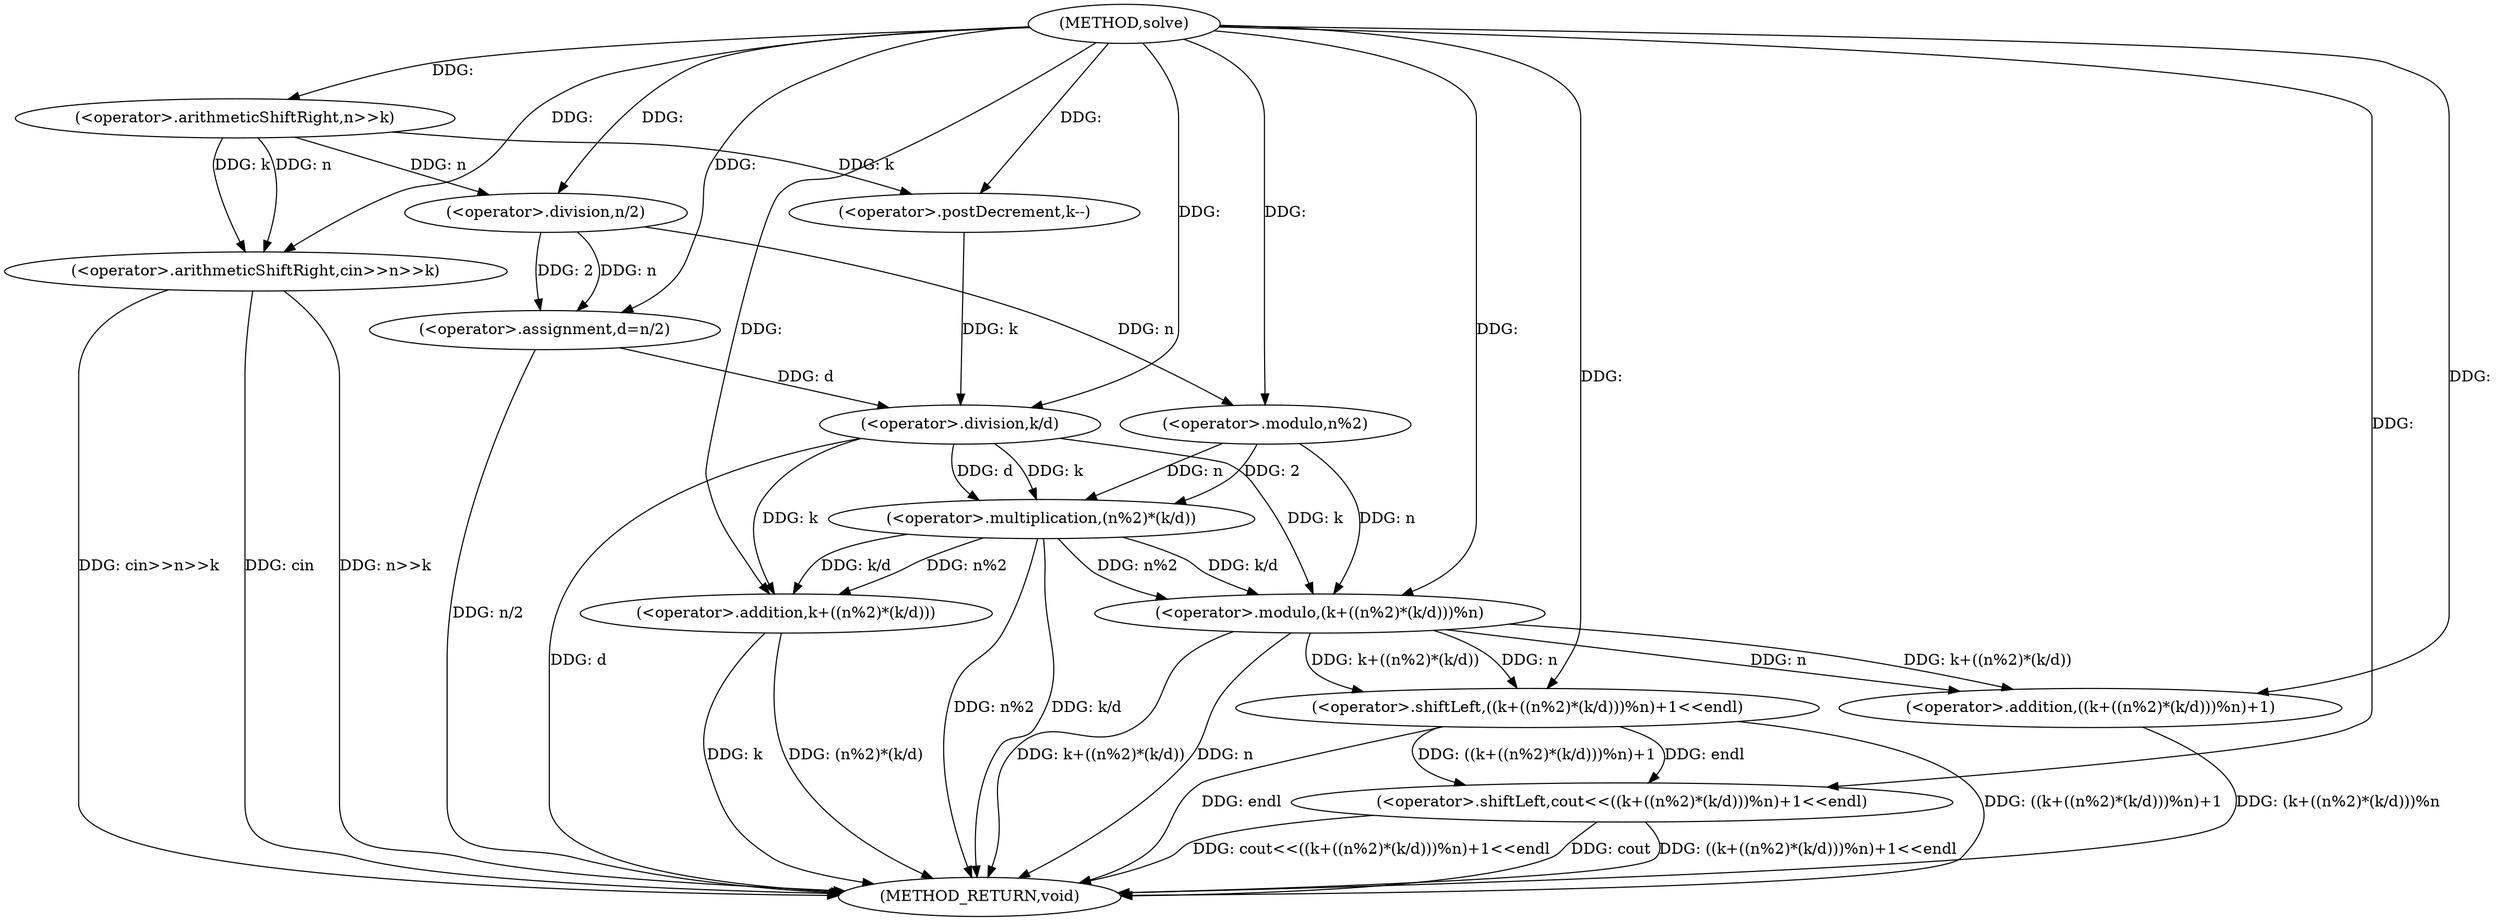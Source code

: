 digraph "solve" {  
"1000102" [label = "(METHOD,solve)" ]
"1000138" [label = "(METHOD_RETURN,void)" ]
"1000108" [label = "(<operator>.arithmeticShiftRight,cin>>n>>k)" ]
"1000113" [label = "(<operator>.postDecrement,k--)" ]
"1000116" [label = "(<operator>.assignment,d=n/2)" ]
"1000121" [label = "(<operator>.shiftLeft,cout<<((k+((n%2)*(k/d)))%n)+1<<endl)" ]
"1000110" [label = "(<operator>.arithmeticShiftRight,n>>k)" ]
"1000118" [label = "(<operator>.division,n/2)" ]
"1000123" [label = "(<operator>.shiftLeft,((k+((n%2)*(k/d)))%n)+1<<endl)" ]
"1000124" [label = "(<operator>.addition,((k+((n%2)*(k/d)))%n)+1)" ]
"1000125" [label = "(<operator>.modulo,(k+((n%2)*(k/d)))%n)" ]
"1000126" [label = "(<operator>.addition,k+((n%2)*(k/d)))" ]
"1000128" [label = "(<operator>.multiplication,(n%2)*(k/d))" ]
"1000129" [label = "(<operator>.modulo,n%2)" ]
"1000132" [label = "(<operator>.division,k/d)" ]
  "1000108" -> "1000138"  [ label = "DDG: n>>k"] 
  "1000108" -> "1000138"  [ label = "DDG: cin>>n>>k"] 
  "1000116" -> "1000138"  [ label = "DDG: n/2"] 
  "1000126" -> "1000138"  [ label = "DDG: k"] 
  "1000128" -> "1000138"  [ label = "DDG: n%2"] 
  "1000132" -> "1000138"  [ label = "DDG: d"] 
  "1000128" -> "1000138"  [ label = "DDG: k/d"] 
  "1000126" -> "1000138"  [ label = "DDG: (n%2)*(k/d)"] 
  "1000125" -> "1000138"  [ label = "DDG: k+((n%2)*(k/d))"] 
  "1000125" -> "1000138"  [ label = "DDG: n"] 
  "1000124" -> "1000138"  [ label = "DDG: (k+((n%2)*(k/d)))%n"] 
  "1000123" -> "1000138"  [ label = "DDG: ((k+((n%2)*(k/d)))%n)+1"] 
  "1000121" -> "1000138"  [ label = "DDG: ((k+((n%2)*(k/d)))%n)+1<<endl"] 
  "1000121" -> "1000138"  [ label = "DDG: cout<<((k+((n%2)*(k/d)))%n)+1<<endl"] 
  "1000121" -> "1000138"  [ label = "DDG: cout"] 
  "1000108" -> "1000138"  [ label = "DDG: cin"] 
  "1000123" -> "1000138"  [ label = "DDG: endl"] 
  "1000118" -> "1000116"  [ label = "DDG: 2"] 
  "1000118" -> "1000116"  [ label = "DDG: n"] 
  "1000102" -> "1000108"  [ label = "DDG: "] 
  "1000110" -> "1000108"  [ label = "DDG: k"] 
  "1000110" -> "1000108"  [ label = "DDG: n"] 
  "1000110" -> "1000113"  [ label = "DDG: k"] 
  "1000102" -> "1000113"  [ label = "DDG: "] 
  "1000102" -> "1000116"  [ label = "DDG: "] 
  "1000102" -> "1000121"  [ label = "DDG: "] 
  "1000123" -> "1000121"  [ label = "DDG: endl"] 
  "1000123" -> "1000121"  [ label = "DDG: ((k+((n%2)*(k/d)))%n)+1"] 
  "1000102" -> "1000110"  [ label = "DDG: "] 
  "1000110" -> "1000118"  [ label = "DDG: n"] 
  "1000102" -> "1000118"  [ label = "DDG: "] 
  "1000125" -> "1000123"  [ label = "DDG: n"] 
  "1000125" -> "1000123"  [ label = "DDG: k+((n%2)*(k/d))"] 
  "1000102" -> "1000123"  [ label = "DDG: "] 
  "1000125" -> "1000124"  [ label = "DDG: n"] 
  "1000125" -> "1000124"  [ label = "DDG: k+((n%2)*(k/d))"] 
  "1000102" -> "1000124"  [ label = "DDG: "] 
  "1000128" -> "1000125"  [ label = "DDG: k/d"] 
  "1000128" -> "1000125"  [ label = "DDG: n%2"] 
  "1000132" -> "1000125"  [ label = "DDG: k"] 
  "1000102" -> "1000125"  [ label = "DDG: "] 
  "1000129" -> "1000125"  [ label = "DDG: n"] 
  "1000132" -> "1000126"  [ label = "DDG: k"] 
  "1000102" -> "1000126"  [ label = "DDG: "] 
  "1000128" -> "1000126"  [ label = "DDG: k/d"] 
  "1000128" -> "1000126"  [ label = "DDG: n%2"] 
  "1000129" -> "1000128"  [ label = "DDG: n"] 
  "1000129" -> "1000128"  [ label = "DDG: 2"] 
  "1000132" -> "1000128"  [ label = "DDG: k"] 
  "1000132" -> "1000128"  [ label = "DDG: d"] 
  "1000118" -> "1000129"  [ label = "DDG: n"] 
  "1000102" -> "1000129"  [ label = "DDG: "] 
  "1000113" -> "1000132"  [ label = "DDG: k"] 
  "1000102" -> "1000132"  [ label = "DDG: "] 
  "1000116" -> "1000132"  [ label = "DDG: d"] 
}
